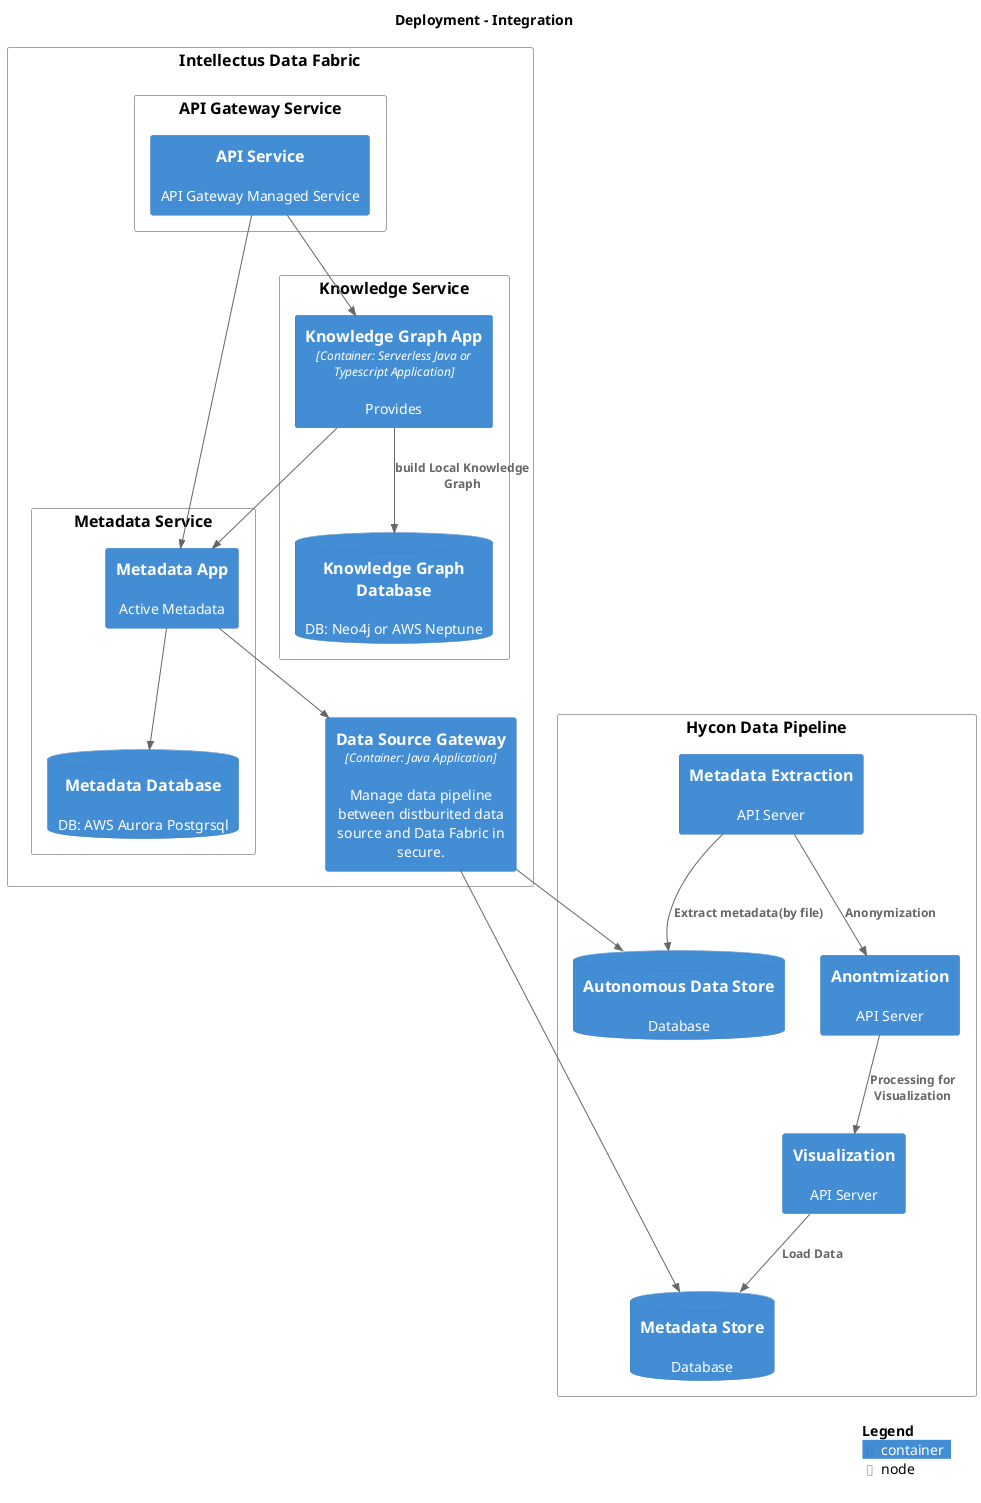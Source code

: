 @startuml
set separator none
title Deployment - Integration

top to bottom direction

!include <C4/C4>
!include <C4/C4_Context>
!include <C4/C4_Container>
!include <C4/C4_Deployment>

Deployment_Node(Integration.HyconDataPipeline, "Hycon Data Pipeline", $type="", $tags="", $link="") {
  ContainerDb(Integration.HyconDataPipeline.AutonomousDataStore_1, "Autonomous Data Store", $techn="", $descr="Database", $tags="", $link="")
  ContainerDb(Integration.HyconDataPipeline.MetadataStore_1, "Metadata Store", $techn="", $descr="Database", $tags="", $link="")
  Container(Integration.HyconDataPipeline.MetadataExtraction_1, "Metadata Extraction", $techn="", $descr="API Server", $tags="", $link="")
  Container(Integration.HyconDataPipeline.Anontmization_1, "Anontmization", $techn="", $descr="API Server", $tags="", $link="")
  Container(Integration.HyconDataPipeline.Visualization_1, "Visualization", $techn="", $descr="API Server", $tags="", $link="")
}

Deployment_Node(Integration.IntellectusDataFabric, "Intellectus Data Fabric", $type="", $tags="", $link="") {
  Container(Integration.IntellectusDataFabric.DataSourceGateway_1, "Data Source Gateway", $techn="Container: Java Application", $descr="Manage data pipeline between distburited data source and Data Fabric in secure.", $tags="", $link="")
  Deployment_Node(Integration.IntellectusDataFabric.MetadataService, "Metadata Service", $type="", $tags="", $link="") {
    Container(Integration.IntellectusDataFabric.MetadataService.MetadataApp_1, "Metadata App", $techn="", $descr="Active Metadata", $tags="", $link="")
    ContainerDb(Integration.IntellectusDataFabric.MetadataService.MetadataDatabase_1, "Metadata Database", $techn="", $descr="DB: AWS Aurora Postgrsql", $tags="", $link="")
  }

  Deployment_Node(Integration.IntellectusDataFabric.KnowledgeService, "Knowledge Service", $type="", $tags="", $link="") {
    Container(Integration.IntellectusDataFabric.KnowledgeService.KnowledgeGraphApp_1, "Knowledge Graph App", $techn="Container: Serverless Java or Typescript Application", $descr="Provides", $tags="", $link="")
    ContainerDb(Integration.IntellectusDataFabric.KnowledgeService.KnowledgeGraphDatabase_1, "Knowledge Graph Database", $techn="", $descr="DB: Neo4j or AWS Neptune", $tags="", $link="")
  }

  Deployment_Node(Integration.IntellectusDataFabric.APIGatewayService, "API Gateway Service", $type="", $tags="", $link="") {
    Container(Integration.IntellectusDataFabric.APIGatewayService.APIService_1, "API Service", $techn="", $descr="API Gateway Managed Service", $tags="", $link="")
  }

}

Rel_D(Integration.HyconDataPipeline.MetadataExtraction_1, Integration.HyconDataPipeline.AutonomousDataStore_1, "Extract metadata(by file)", $techn="", $tags="", $link="")
Rel_D(Integration.HyconDataPipeline.MetadataExtraction_1, Integration.HyconDataPipeline.Anontmization_1, "Anonymization", $techn="", $tags="", $link="")
Rel_D(Integration.HyconDataPipeline.Anontmization_1, Integration.HyconDataPipeline.Visualization_1, "Processing for Visualization", $techn="", $tags="", $link="")
Rel_D(Integration.HyconDataPipeline.Visualization_1, Integration.HyconDataPipeline.MetadataStore_1, "Load Data", $techn="", $tags="", $link="")
Rel_D(Integration.IntellectusDataFabric.DataSourceGateway_1, Integration.HyconDataPipeline.MetadataStore_1, "", $techn="", $tags="", $link="")
Rel_D(Integration.IntellectusDataFabric.DataSourceGateway_1, Integration.HyconDataPipeline.AutonomousDataStore_1, "", $techn="", $tags="", $link="")
Rel_D(Integration.IntellectusDataFabric.MetadataService.MetadataApp_1, Integration.IntellectusDataFabric.DataSourceGateway_1, "", $techn="", $tags="", $link="")
Rel_D(Integration.IntellectusDataFabric.MetadataService.MetadataApp_1, Integration.IntellectusDataFabric.MetadataService.MetadataDatabase_1, "", $techn="", $tags="", $link="")
Rel_D(Integration.IntellectusDataFabric.KnowledgeService.KnowledgeGraphApp_1, Integration.IntellectusDataFabric.MetadataService.MetadataApp_1, "", $techn="", $tags="", $link="")
Rel_D(Integration.IntellectusDataFabric.KnowledgeService.KnowledgeGraphApp_1, Integration.IntellectusDataFabric.KnowledgeService.KnowledgeGraphDatabase_1, "build Local Knowledge Graph", $techn="", $tags="", $link="")
Rel_D(Integration.IntellectusDataFabric.APIGatewayService.APIService_1, Integration.IntellectusDataFabric.KnowledgeService.KnowledgeGraphApp_1, "", $techn="", $tags="", $link="")
Rel_D(Integration.IntellectusDataFabric.APIGatewayService.APIService_1, Integration.IntellectusDataFabric.MetadataService.MetadataApp_1, "", $techn="", $tags="", $link="")

SHOW_LEGEND(true)
@enduml